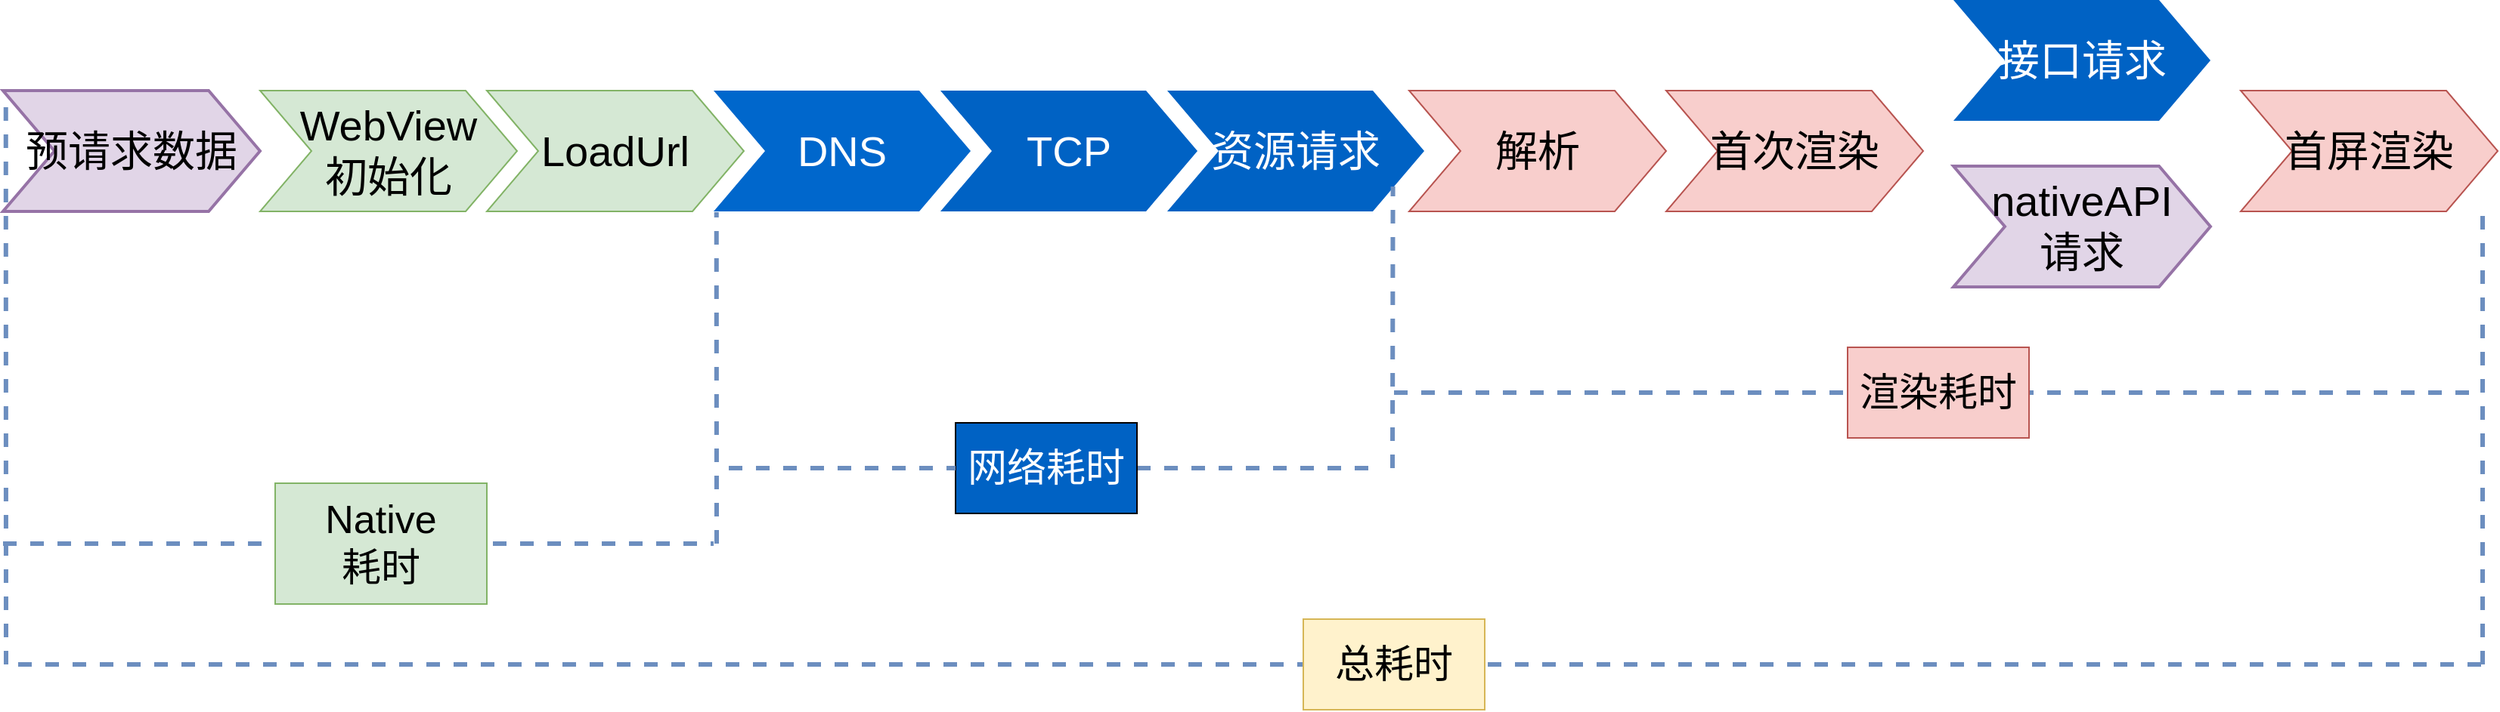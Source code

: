 <mxfile version="17.1.3" type="github">
  <diagram name="Page-1" id="d9b1e647-80fa-b4a2-5024-87a742678bcc">
    <mxGraphModel dx="2820" dy="969" grid="1" gridSize="10" guides="1" tooltips="1" connect="1" arrows="1" fold="1" page="1" pageScale="1" pageWidth="1100" pageHeight="850" background="none" math="0" shadow="0">
      <root>
        <mxCell id="0" />
        <mxCell id="1" parent="0" />
        <mxCell id="-ItOUZE-uVXcDvyL4rD7-2" value="WebView&lt;br&gt;初始化" style="shape=step;whiteSpace=wrap;html=1;fontSize=28;fillColor=#d5e8d4;strokeColor=#82b366;" parent="1" vertex="1">
          <mxGeometry x="90" y="180" width="170" height="80" as="geometry" />
        </mxCell>
        <mxCell id="-ItOUZE-uVXcDvyL4rD7-3" value="LoadUrl" style="shape=step;whiteSpace=wrap;html=1;fontSize=28;fillColor=#d5e8d4;strokeColor=#82b366;" parent="1" vertex="1">
          <mxGeometry x="240" y="180" width="170" height="80" as="geometry" />
        </mxCell>
        <mxCell id="-ItOUZE-uVXcDvyL4rD7-4" value="DNS" style="shape=step;whiteSpace=wrap;html=1;fontSize=28;fillColor=#0067CC;fontColor=#FFFFFF;strokeColor=none;" parent="1" vertex="1">
          <mxGeometry x="390" y="180" width="170" height="80" as="geometry" />
        </mxCell>
        <mxCell id="-ItOUZE-uVXcDvyL4rD7-5" value="TCP" style="shape=step;whiteSpace=wrap;html=1;fontSize=28;fillColor=#0062C4;fontColor=#FFFFFF;strokeColor=none;" parent="1" vertex="1">
          <mxGeometry x="540" y="180" width="170" height="80" as="geometry" />
        </mxCell>
        <mxCell id="-ItOUZE-uVXcDvyL4rD7-6" value="资源请求" style="shape=step;whiteSpace=wrap;html=1;fontSize=28;fillColor=#0062C4;fontColor=#FFFFFF;strokeColor=none;" parent="1" vertex="1">
          <mxGeometry x="690" y="180" width="170" height="80" as="geometry" />
        </mxCell>
        <mxCell id="-ItOUZE-uVXcDvyL4rD7-7" value="解析" style="shape=step;whiteSpace=wrap;html=1;fontSize=28;fillColor=#f8cecc;strokeColor=#b85450;" parent="1" vertex="1">
          <mxGeometry x="850" y="180" width="170" height="80" as="geometry" />
        </mxCell>
        <mxCell id="-ItOUZE-uVXcDvyL4rD7-9" value="首次渲染" style="shape=step;whiteSpace=wrap;html=1;fontSize=28;fillColor=#f8cecc;strokeColor=#b85450;" parent="1" vertex="1">
          <mxGeometry x="1020" y="180" width="170" height="80" as="geometry" />
        </mxCell>
        <mxCell id="-ItOUZE-uVXcDvyL4rD7-10" value="" style="endArrow=none;dashed=1;html=1;rounded=0;entryX=0.011;entryY=0.043;entryDx=0;entryDy=0;entryPerimeter=0;fillColor=#dae8fc;strokeColor=#6c8ebf;strokeWidth=3;" parent="1" edge="1">
          <mxGeometry width="50" height="50" relative="1" as="geometry">
            <mxPoint x="-78" y="560" as="sourcePoint" />
            <mxPoint x="-78.13" y="183.44" as="targetPoint" />
          </mxGeometry>
        </mxCell>
        <mxCell id="-ItOUZE-uVXcDvyL4rD7-11" value="" style="endArrow=none;dashed=1;html=1;rounded=0;strokeWidth=3;entryX=0.011;entryY=1.007;entryDx=0;entryDy=0;entryPerimeter=0;fillColor=#dae8fc;strokeColor=#6c8ebf;" parent="1" target="-ItOUZE-uVXcDvyL4rD7-4" edge="1">
          <mxGeometry width="50" height="50" relative="1" as="geometry">
            <mxPoint x="392" y="480" as="sourcePoint" />
            <mxPoint x="390" y="320" as="targetPoint" />
          </mxGeometry>
        </mxCell>
        <mxCell id="-ItOUZE-uVXcDvyL4rD7-12" value="" style="endArrow=none;dashed=1;html=1;rounded=0;strokeWidth=3;fillColor=#dae8fc;strokeColor=#6c8ebf;" parent="1" edge="1">
          <mxGeometry width="50" height="50" relative="1" as="geometry">
            <mxPoint x="-80" y="480" as="sourcePoint" />
            <mxPoint x="390" y="480" as="targetPoint" />
          </mxGeometry>
        </mxCell>
        <mxCell id="-ItOUZE-uVXcDvyL4rD7-13" value="&lt;font style=&quot;font-size: 26px&quot;&gt;Native&lt;br&gt;耗时&lt;/font&gt;" style="rounded=0;whiteSpace=wrap;html=1;fillColor=#d5e8d4;strokeColor=#82b366;" parent="1" vertex="1">
          <mxGeometry x="100" y="440" width="140" height="80" as="geometry" />
        </mxCell>
        <mxCell id="-ItOUZE-uVXcDvyL4rD7-14" value="" style="endArrow=none;dashed=1;html=1;rounded=0;fontSize=26;strokeWidth=3;entryX=0.818;entryY=1.043;entryDx=0;entryDy=0;entryPerimeter=0;fillColor=#dae8fc;strokeColor=#6c8ebf;" parent="1" edge="1">
          <mxGeometry width="50" height="50" relative="1" as="geometry">
            <mxPoint x="839" y="430" as="sourcePoint" />
            <mxPoint x="839.29" y="243.44" as="targetPoint" />
          </mxGeometry>
        </mxCell>
        <mxCell id="-ItOUZE-uVXcDvyL4rD7-15" value="" style="endArrow=none;dashed=1;html=1;rounded=0;fontSize=26;strokeWidth=3;entryX=0.818;entryY=1.043;entryDx=0;entryDy=0;entryPerimeter=0;fillColor=#dae8fc;strokeColor=#6c8ebf;" parent="1" edge="1">
          <mxGeometry width="50" height="50" relative="1" as="geometry">
            <mxPoint x="1560" y="560" as="sourcePoint" />
            <mxPoint x="1560" y="260" as="targetPoint" />
          </mxGeometry>
        </mxCell>
        <mxCell id="-ItOUZE-uVXcDvyL4rD7-16" value="" style="endArrow=none;dashed=1;html=1;rounded=0;fontSize=26;strokeWidth=3;fillColor=#dae8fc;strokeColor=#6c8ebf;startArrow=none;" parent="1" source="-ItOUZE-uVXcDvyL4rD7-17" edge="1">
          <mxGeometry width="50" height="50" relative="1" as="geometry">
            <mxPoint x="400" y="430" as="sourcePoint" />
            <mxPoint x="830" y="430" as="targetPoint" />
          </mxGeometry>
        </mxCell>
        <mxCell id="-ItOUZE-uVXcDvyL4rD7-18" value="" style="endArrow=none;dashed=1;html=1;rounded=0;fontSize=26;fontColor=#FFFFFF;strokeWidth=3;fillColor=#dae8fc;strokeColor=#6c8ebf;" parent="1" edge="1">
          <mxGeometry width="50" height="50" relative="1" as="geometry">
            <mxPoint x="840" y="380" as="sourcePoint" />
            <mxPoint x="1560" y="380" as="targetPoint" />
          </mxGeometry>
        </mxCell>
        <mxCell id="-ItOUZE-uVXcDvyL4rD7-19" value="渲染耗时" style="rounded=0;whiteSpace=wrap;html=1;fontSize=26;fillColor=#f8cecc;strokeColor=#b85450;" parent="1" vertex="1">
          <mxGeometry x="1140" y="350" width="120" height="60" as="geometry" />
        </mxCell>
        <mxCell id="-ItOUZE-uVXcDvyL4rD7-20" value="" style="endArrow=none;dashed=1;html=1;rounded=0;fontSize=26;fontColor=#FFFFFF;strokeWidth=3;fillColor=#dae8fc;strokeColor=#6c8ebf;" parent="1" edge="1">
          <mxGeometry width="50" height="50" relative="1" as="geometry">
            <mxPoint x="-70" y="560" as="sourcePoint" />
            <mxPoint x="1560" y="560" as="targetPoint" />
          </mxGeometry>
        </mxCell>
        <mxCell id="-ItOUZE-uVXcDvyL4rD7-21" value="总耗时" style="rounded=0;whiteSpace=wrap;html=1;fontSize=26;fillColor=#fff2cc;strokeColor=#d6b656;" parent="1" vertex="1">
          <mxGeometry x="780" y="530" width="120" height="60" as="geometry" />
        </mxCell>
        <mxCell id="-ItOUZE-uVXcDvyL4rD7-22" value="接口请求" style="shape=step;whiteSpace=wrap;html=1;fontSize=28;fillColor=#0062C4;fontColor=#FFFFFF;strokeColor=none;" parent="1" vertex="1">
          <mxGeometry x="1210" y="120" width="170" height="80" as="geometry" />
        </mxCell>
        <mxCell id="-ItOUZE-uVXcDvyL4rD7-23" value="首屏渲染" style="shape=step;whiteSpace=wrap;html=1;fontSize=28;fillColor=#f8cecc;strokeColor=#b85450;" parent="1" vertex="1">
          <mxGeometry x="1400" y="180" width="170" height="80" as="geometry" />
        </mxCell>
        <mxCell id="-ItOUZE-uVXcDvyL4rD7-24" value="预请求数据" style="shape=step;whiteSpace=wrap;html=1;fontSize=28;fillColor=#e1d5e7;strokeColor=#9673a6;strokeWidth=2;" parent="1" vertex="1">
          <mxGeometry x="-80" y="180" width="170" height="80" as="geometry" />
        </mxCell>
        <mxCell id="-ItOUZE-uVXcDvyL4rD7-17" value="&lt;font color=&quot;#ffffff&quot;&gt;网络耗时&lt;/font&gt;" style="rounded=0;whiteSpace=wrap;html=1;fontSize=26;fillColor=#0062C4;" parent="1" vertex="1">
          <mxGeometry x="550" y="400" width="120" height="60" as="geometry" />
        </mxCell>
        <mxCell id="-ItOUZE-uVXcDvyL4rD7-25" value="" style="endArrow=none;dashed=1;html=1;rounded=0;fontSize=26;strokeWidth=3;fillColor=#dae8fc;strokeColor=#6c8ebf;" parent="1" target="-ItOUZE-uVXcDvyL4rD7-17" edge="1">
          <mxGeometry width="50" height="50" relative="1" as="geometry">
            <mxPoint x="400" y="430" as="sourcePoint" />
            <mxPoint x="830" y="430" as="targetPoint" />
          </mxGeometry>
        </mxCell>
        <mxCell id="-ItOUZE-uVXcDvyL4rD7-26" value="nativeAPI&lt;br&gt;请求" style="shape=step;whiteSpace=wrap;html=1;fontSize=28;fillColor=#e1d5e7;strokeColor=#9673a6;strokeWidth=2;" parent="1" vertex="1">
          <mxGeometry x="1210" y="230" width="170" height="80" as="geometry" />
        </mxCell>
      </root>
    </mxGraphModel>
  </diagram>
</mxfile>
